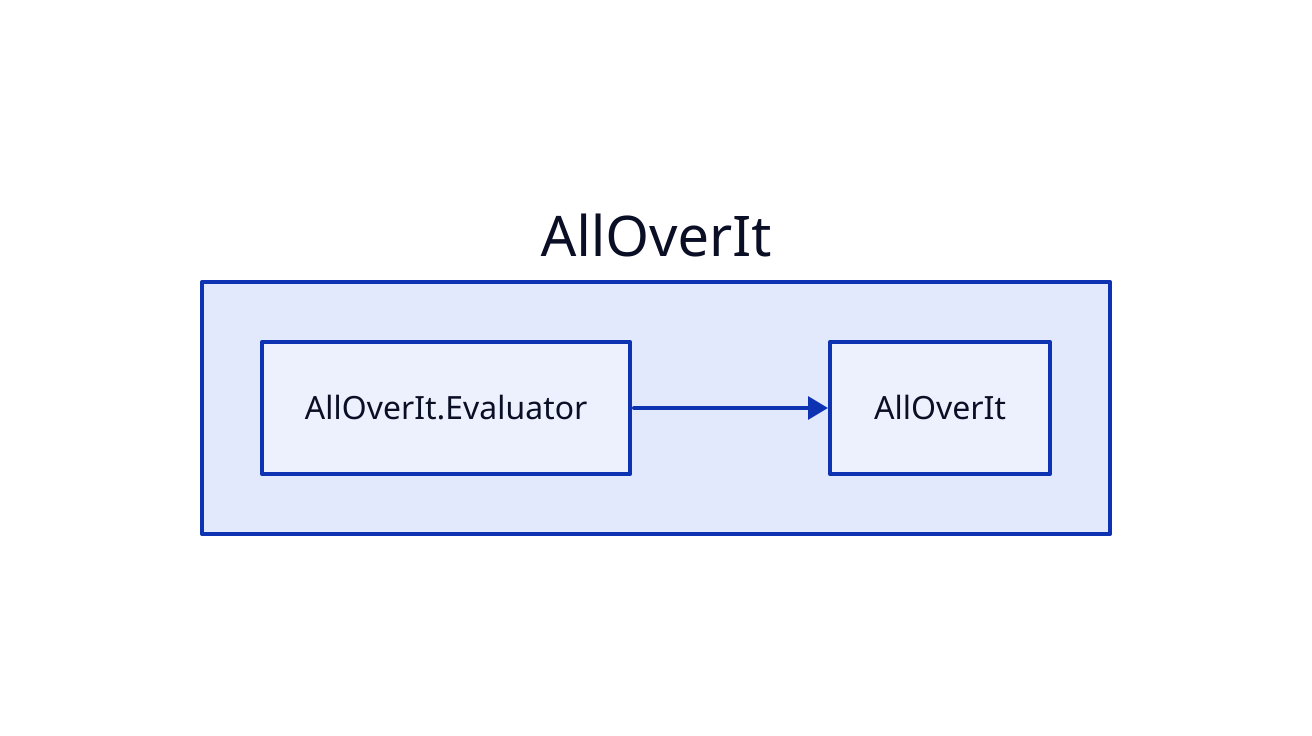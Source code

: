 direction: right

aoi: AllOverIt
aoi.alloverit-evaluator: AllOverIt.Evaluator
aoi.alloverit: AllOverIt

aoi.alloverit <- aoi.alloverit-evaluator
